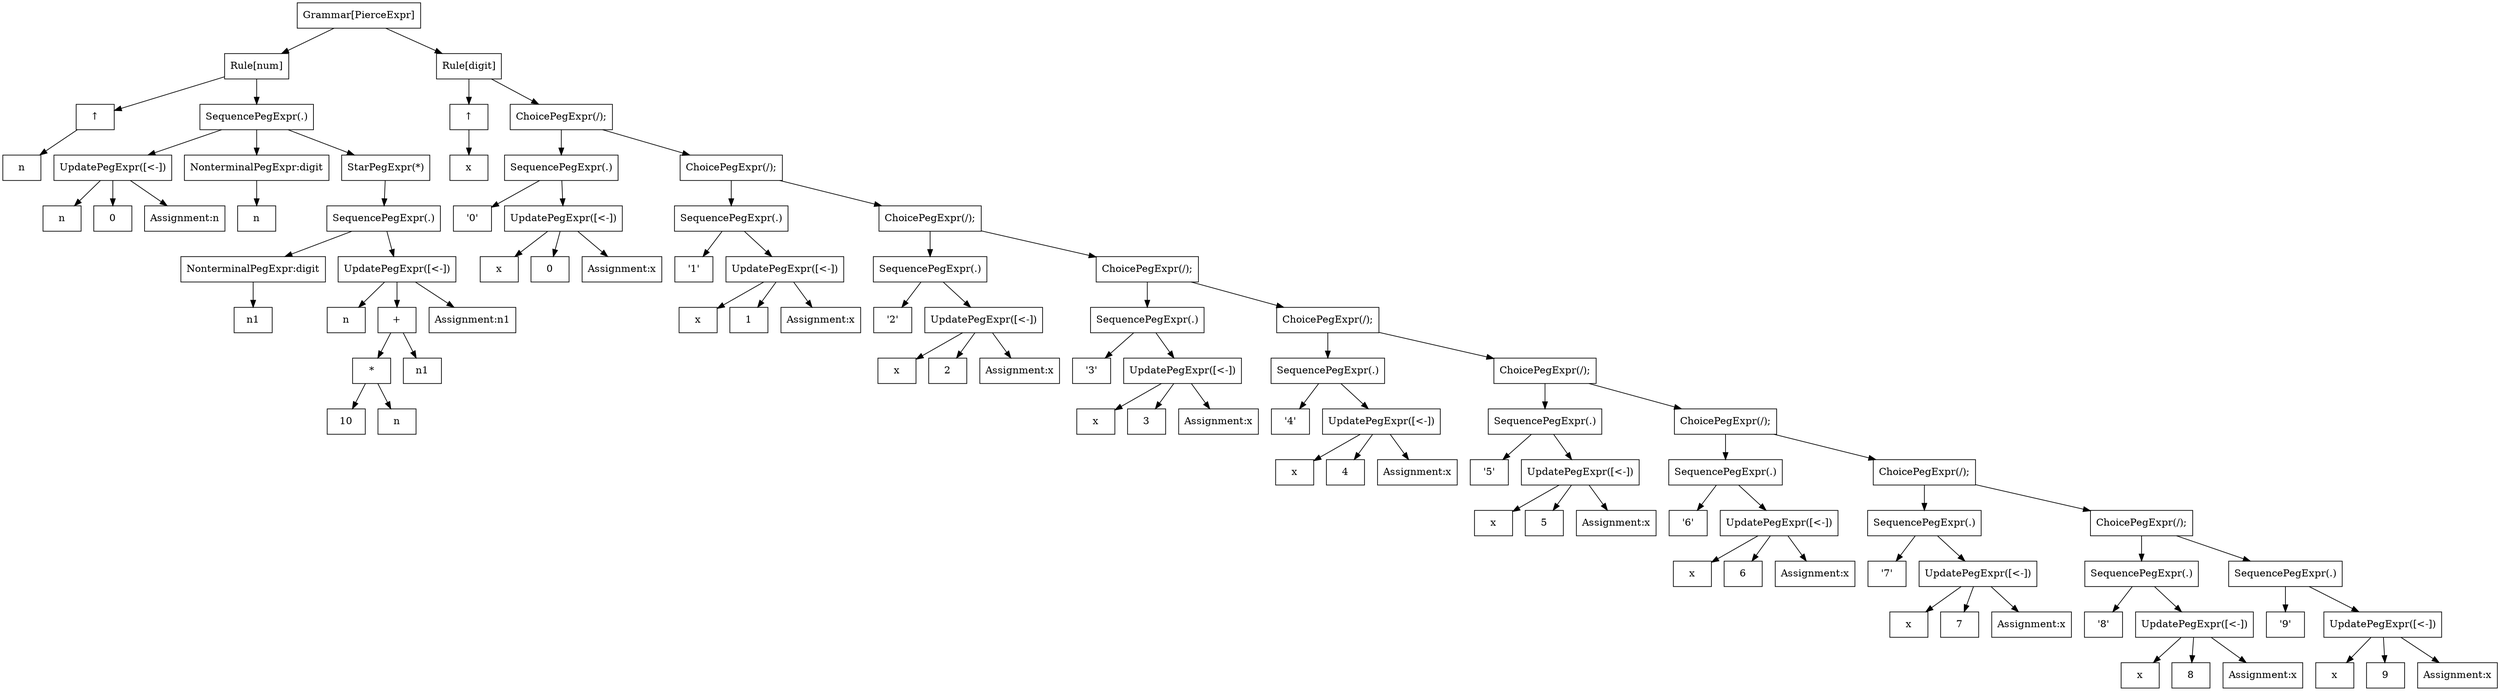 Digraph PierceExpr {
  node [shape="box"];
  grammar [label = "Grammar[PierceExpr]"];

  numRule [label = "Rule[num]"];
  grammar -> numRule;
  attributeExpr0 [label = "n"];
  SynAtt1 -> attributeExpr0;
  SynAtt1 [label = "↑"];
  numRule -> SynAtt1;
  SequencePeg0 [label = "SequencePegExpr(.)"];
  numRule -> SequencePeg0;
  UpdatePeg1 [label = "UpdatePegExpr([<-])"];
  SequencePeg0 -> UpdatePeg1;
  attributeExpr1 [label = "n"];
  UpdatePeg1 -> attributeExpr1;
  IntLiteralExpr2 [label = "0"];
  UpdatePeg1 -> IntLiteralExpr2;
  assignmentNode2 [label = "Assignment:n"];
  UpdatePeg1 -> assignmentNode2;
  NonterminalPeg2 [label = "NonterminalPegExpr:digit"];
  SequencePeg0 -> NonterminalPeg2;
  attributeExpr3 [label = "n"];
  NonterminalPeg2 -> attributeExpr3;
  KleenePeg3 [label = "StarPegExpr(*)"];
  SequencePeg0 -> KleenePeg3;
  SequencePeg4 [label = "SequencePegExpr(.)"];
  KleenePeg3 -> SequencePeg4;
  NonterminalPeg5 [label = "NonterminalPegExpr:digit"];
  SequencePeg4 -> NonterminalPeg5;
  attributeExpr4 [label = "n1"];
  NonterminalPeg5 -> attributeExpr4;
  UpdatePeg6 [label = "UpdatePegExpr([<-])"];
  SequencePeg4 -> UpdatePeg6;
  attributeExpr5 [label = "n"];
  UpdatePeg6 -> attributeExpr5;
  AddExpr6 [label = "+"];
  UpdatePeg6 -> AddExpr6;
  MultExpr7 [label = "*"];
  AddExpr6 -> MultExpr7;
  IntLiteralExpr8 [label = "10"];
  MultExpr7 -> IntLiteralExpr8;
  attributeExpr9 [label = "n"];
  MultExpr7 -> attributeExpr9;
  attributeExpr10 [label = "n1"];
  AddExpr6 -> attributeExpr10;
  assignmentNode3 [label = "Assignment:n1"];
  UpdatePeg6 -> assignmentNode3;
  digitRule [label = "Rule[digit]"];
  grammar -> digitRule;
  attributeExpr11 [label = "x"];
  SynAtt5 -> attributeExpr11;
  SynAtt5 [label = "↑"];
  digitRule -> SynAtt5;
  choicePeg7 [label = "ChoicePegExpr(/);"];
  digitRule -> choicePeg7;
  SequencePeg8 [label = "SequencePegExpr(.)"];
  choicePeg7 -> SequencePeg8;
  LiteralPeg9 [label = "'0'"];
  SequencePeg8 -> LiteralPeg9;
  UpdatePeg10 [label = "UpdatePegExpr([<-])"];
  SequencePeg8 -> UpdatePeg10;
  attributeExpr12 [label = "x"];
  UpdatePeg10 -> attributeExpr12;
  IntLiteralExpr13 [label = "0"];
  UpdatePeg10 -> IntLiteralExpr13;
  assignmentNode6 [label = "Assignment:x"];
  UpdatePeg10 -> assignmentNode6;
  choicePeg11 [label = "ChoicePegExpr(/);"];
  choicePeg7 -> choicePeg11;
  SequencePeg12 [label = "SequencePegExpr(.)"];
  choicePeg11 -> SequencePeg12;
  LiteralPeg13 [label = "'1'"];
  SequencePeg12 -> LiteralPeg13;
  UpdatePeg14 [label = "UpdatePegExpr([<-])"];
  SequencePeg12 -> UpdatePeg14;
  attributeExpr14 [label = "x"];
  UpdatePeg14 -> attributeExpr14;
  IntLiteralExpr15 [label = "1"];
  UpdatePeg14 -> IntLiteralExpr15;
  assignmentNode7 [label = "Assignment:x"];
  UpdatePeg14 -> assignmentNode7;
  choicePeg15 [label = "ChoicePegExpr(/);"];
  choicePeg11 -> choicePeg15;
  SequencePeg16 [label = "SequencePegExpr(.)"];
  choicePeg15 -> SequencePeg16;
  LiteralPeg17 [label = "'2'"];
  SequencePeg16 -> LiteralPeg17;
  UpdatePeg18 [label = "UpdatePegExpr([<-])"];
  SequencePeg16 -> UpdatePeg18;
  attributeExpr16 [label = "x"];
  UpdatePeg18 -> attributeExpr16;
  IntLiteralExpr17 [label = "2"];
  UpdatePeg18 -> IntLiteralExpr17;
  assignmentNode8 [label = "Assignment:x"];
  UpdatePeg18 -> assignmentNode8;
  choicePeg19 [label = "ChoicePegExpr(/);"];
  choicePeg15 -> choicePeg19;
  SequencePeg20 [label = "SequencePegExpr(.)"];
  choicePeg19 -> SequencePeg20;
  LiteralPeg21 [label = "'3'"];
  SequencePeg20 -> LiteralPeg21;
  UpdatePeg22 [label = "UpdatePegExpr([<-])"];
  SequencePeg20 -> UpdatePeg22;
  attributeExpr18 [label = "x"];
  UpdatePeg22 -> attributeExpr18;
  IntLiteralExpr19 [label = "3"];
  UpdatePeg22 -> IntLiteralExpr19;
  assignmentNode9 [label = "Assignment:x"];
  UpdatePeg22 -> assignmentNode9;
  choicePeg23 [label = "ChoicePegExpr(/);"];
  choicePeg19 -> choicePeg23;
  SequencePeg24 [label = "SequencePegExpr(.)"];
  choicePeg23 -> SequencePeg24;
  LiteralPeg25 [label = "'4'"];
  SequencePeg24 -> LiteralPeg25;
  UpdatePeg26 [label = "UpdatePegExpr([<-])"];
  SequencePeg24 -> UpdatePeg26;
  attributeExpr20 [label = "x"];
  UpdatePeg26 -> attributeExpr20;
  IntLiteralExpr21 [label = "4"];
  UpdatePeg26 -> IntLiteralExpr21;
  assignmentNode10 [label = "Assignment:x"];
  UpdatePeg26 -> assignmentNode10;
  choicePeg27 [label = "ChoicePegExpr(/);"];
  choicePeg23 -> choicePeg27;
  SequencePeg28 [label = "SequencePegExpr(.)"];
  choicePeg27 -> SequencePeg28;
  LiteralPeg29 [label = "'5'"];
  SequencePeg28 -> LiteralPeg29;
  UpdatePeg30 [label = "UpdatePegExpr([<-])"];
  SequencePeg28 -> UpdatePeg30;
  attributeExpr22 [label = "x"];
  UpdatePeg30 -> attributeExpr22;
  IntLiteralExpr23 [label = "5"];
  UpdatePeg30 -> IntLiteralExpr23;
  assignmentNode11 [label = "Assignment:x"];
  UpdatePeg30 -> assignmentNode11;
  choicePeg31 [label = "ChoicePegExpr(/);"];
  choicePeg27 -> choicePeg31;
  SequencePeg32 [label = "SequencePegExpr(.)"];
  choicePeg31 -> SequencePeg32;
  LiteralPeg33 [label = "'6'"];
  SequencePeg32 -> LiteralPeg33;
  UpdatePeg34 [label = "UpdatePegExpr([<-])"];
  SequencePeg32 -> UpdatePeg34;
  attributeExpr24 [label = "x"];
  UpdatePeg34 -> attributeExpr24;
  IntLiteralExpr25 [label = "6"];
  UpdatePeg34 -> IntLiteralExpr25;
  assignmentNode12 [label = "Assignment:x"];
  UpdatePeg34 -> assignmentNode12;
  choicePeg35 [label = "ChoicePegExpr(/);"];
  choicePeg31 -> choicePeg35;
  SequencePeg36 [label = "SequencePegExpr(.)"];
  choicePeg35 -> SequencePeg36;
  LiteralPeg37 [label = "'7'"];
  SequencePeg36 -> LiteralPeg37;
  UpdatePeg38 [label = "UpdatePegExpr([<-])"];
  SequencePeg36 -> UpdatePeg38;
  attributeExpr26 [label = "x"];
  UpdatePeg38 -> attributeExpr26;
  IntLiteralExpr27 [label = "7"];
  UpdatePeg38 -> IntLiteralExpr27;
  assignmentNode13 [label = "Assignment:x"];
  UpdatePeg38 -> assignmentNode13;
  choicePeg39 [label = "ChoicePegExpr(/);"];
  choicePeg35 -> choicePeg39;
  SequencePeg40 [label = "SequencePegExpr(.)"];
  choicePeg39 -> SequencePeg40;
  LiteralPeg41 [label = "'8'"];
  SequencePeg40 -> LiteralPeg41;
  UpdatePeg42 [label = "UpdatePegExpr([<-])"];
  SequencePeg40 -> UpdatePeg42;
  attributeExpr28 [label = "x"];
  UpdatePeg42 -> attributeExpr28;
  IntLiteralExpr29 [label = "8"];
  UpdatePeg42 -> IntLiteralExpr29;
  assignmentNode14 [label = "Assignment:x"];
  UpdatePeg42 -> assignmentNode14;
  SequencePeg43 [label = "SequencePegExpr(.)"];
  choicePeg39 -> SequencePeg43;
  LiteralPeg44 [label = "'9'"];
  SequencePeg43 -> LiteralPeg44;
  UpdatePeg45 [label = "UpdatePegExpr([<-])"];
  SequencePeg43 -> UpdatePeg45;
  attributeExpr30 [label = "x"];
  UpdatePeg45 -> attributeExpr30;
  IntLiteralExpr31 [label = "9"];
  UpdatePeg45 -> IntLiteralExpr31;
  assignmentNode15 [label = "Assignment:x"];
  UpdatePeg45 -> assignmentNode15;
}